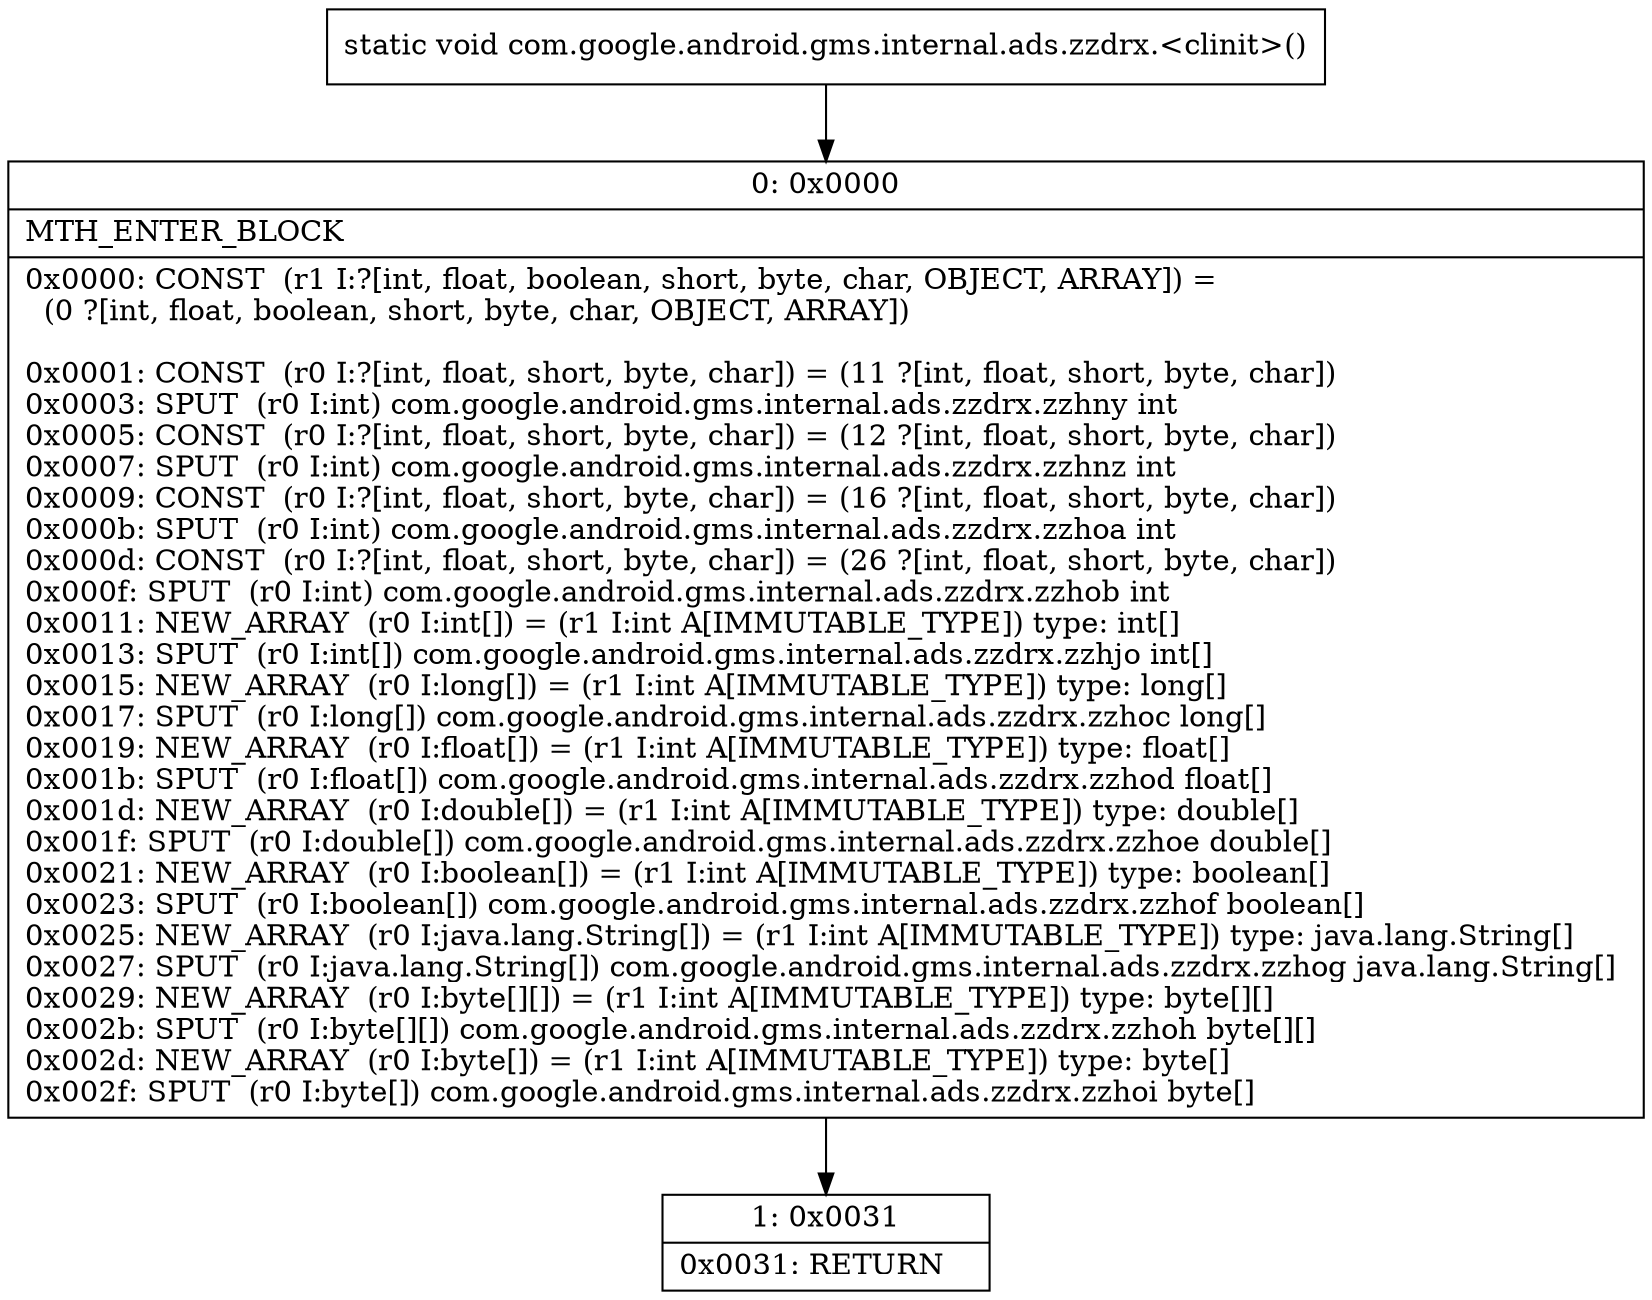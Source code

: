 digraph "CFG forcom.google.android.gms.internal.ads.zzdrx.\<clinit\>()V" {
Node_0 [shape=record,label="{0\:\ 0x0000|MTH_ENTER_BLOCK\l|0x0000: CONST  (r1 I:?[int, float, boolean, short, byte, char, OBJECT, ARRAY]) = \l  (0 ?[int, float, boolean, short, byte, char, OBJECT, ARRAY])\l \l0x0001: CONST  (r0 I:?[int, float, short, byte, char]) = (11 ?[int, float, short, byte, char]) \l0x0003: SPUT  (r0 I:int) com.google.android.gms.internal.ads.zzdrx.zzhny int \l0x0005: CONST  (r0 I:?[int, float, short, byte, char]) = (12 ?[int, float, short, byte, char]) \l0x0007: SPUT  (r0 I:int) com.google.android.gms.internal.ads.zzdrx.zzhnz int \l0x0009: CONST  (r0 I:?[int, float, short, byte, char]) = (16 ?[int, float, short, byte, char]) \l0x000b: SPUT  (r0 I:int) com.google.android.gms.internal.ads.zzdrx.zzhoa int \l0x000d: CONST  (r0 I:?[int, float, short, byte, char]) = (26 ?[int, float, short, byte, char]) \l0x000f: SPUT  (r0 I:int) com.google.android.gms.internal.ads.zzdrx.zzhob int \l0x0011: NEW_ARRAY  (r0 I:int[]) = (r1 I:int A[IMMUTABLE_TYPE]) type: int[] \l0x0013: SPUT  (r0 I:int[]) com.google.android.gms.internal.ads.zzdrx.zzhjo int[] \l0x0015: NEW_ARRAY  (r0 I:long[]) = (r1 I:int A[IMMUTABLE_TYPE]) type: long[] \l0x0017: SPUT  (r0 I:long[]) com.google.android.gms.internal.ads.zzdrx.zzhoc long[] \l0x0019: NEW_ARRAY  (r0 I:float[]) = (r1 I:int A[IMMUTABLE_TYPE]) type: float[] \l0x001b: SPUT  (r0 I:float[]) com.google.android.gms.internal.ads.zzdrx.zzhod float[] \l0x001d: NEW_ARRAY  (r0 I:double[]) = (r1 I:int A[IMMUTABLE_TYPE]) type: double[] \l0x001f: SPUT  (r0 I:double[]) com.google.android.gms.internal.ads.zzdrx.zzhoe double[] \l0x0021: NEW_ARRAY  (r0 I:boolean[]) = (r1 I:int A[IMMUTABLE_TYPE]) type: boolean[] \l0x0023: SPUT  (r0 I:boolean[]) com.google.android.gms.internal.ads.zzdrx.zzhof boolean[] \l0x0025: NEW_ARRAY  (r0 I:java.lang.String[]) = (r1 I:int A[IMMUTABLE_TYPE]) type: java.lang.String[] \l0x0027: SPUT  (r0 I:java.lang.String[]) com.google.android.gms.internal.ads.zzdrx.zzhog java.lang.String[] \l0x0029: NEW_ARRAY  (r0 I:byte[][]) = (r1 I:int A[IMMUTABLE_TYPE]) type: byte[][] \l0x002b: SPUT  (r0 I:byte[][]) com.google.android.gms.internal.ads.zzdrx.zzhoh byte[][] \l0x002d: NEW_ARRAY  (r0 I:byte[]) = (r1 I:int A[IMMUTABLE_TYPE]) type: byte[] \l0x002f: SPUT  (r0 I:byte[]) com.google.android.gms.internal.ads.zzdrx.zzhoi byte[] \l}"];
Node_1 [shape=record,label="{1\:\ 0x0031|0x0031: RETURN   \l}"];
MethodNode[shape=record,label="{static void com.google.android.gms.internal.ads.zzdrx.\<clinit\>() }"];
MethodNode -> Node_0;
Node_0 -> Node_1;
}

